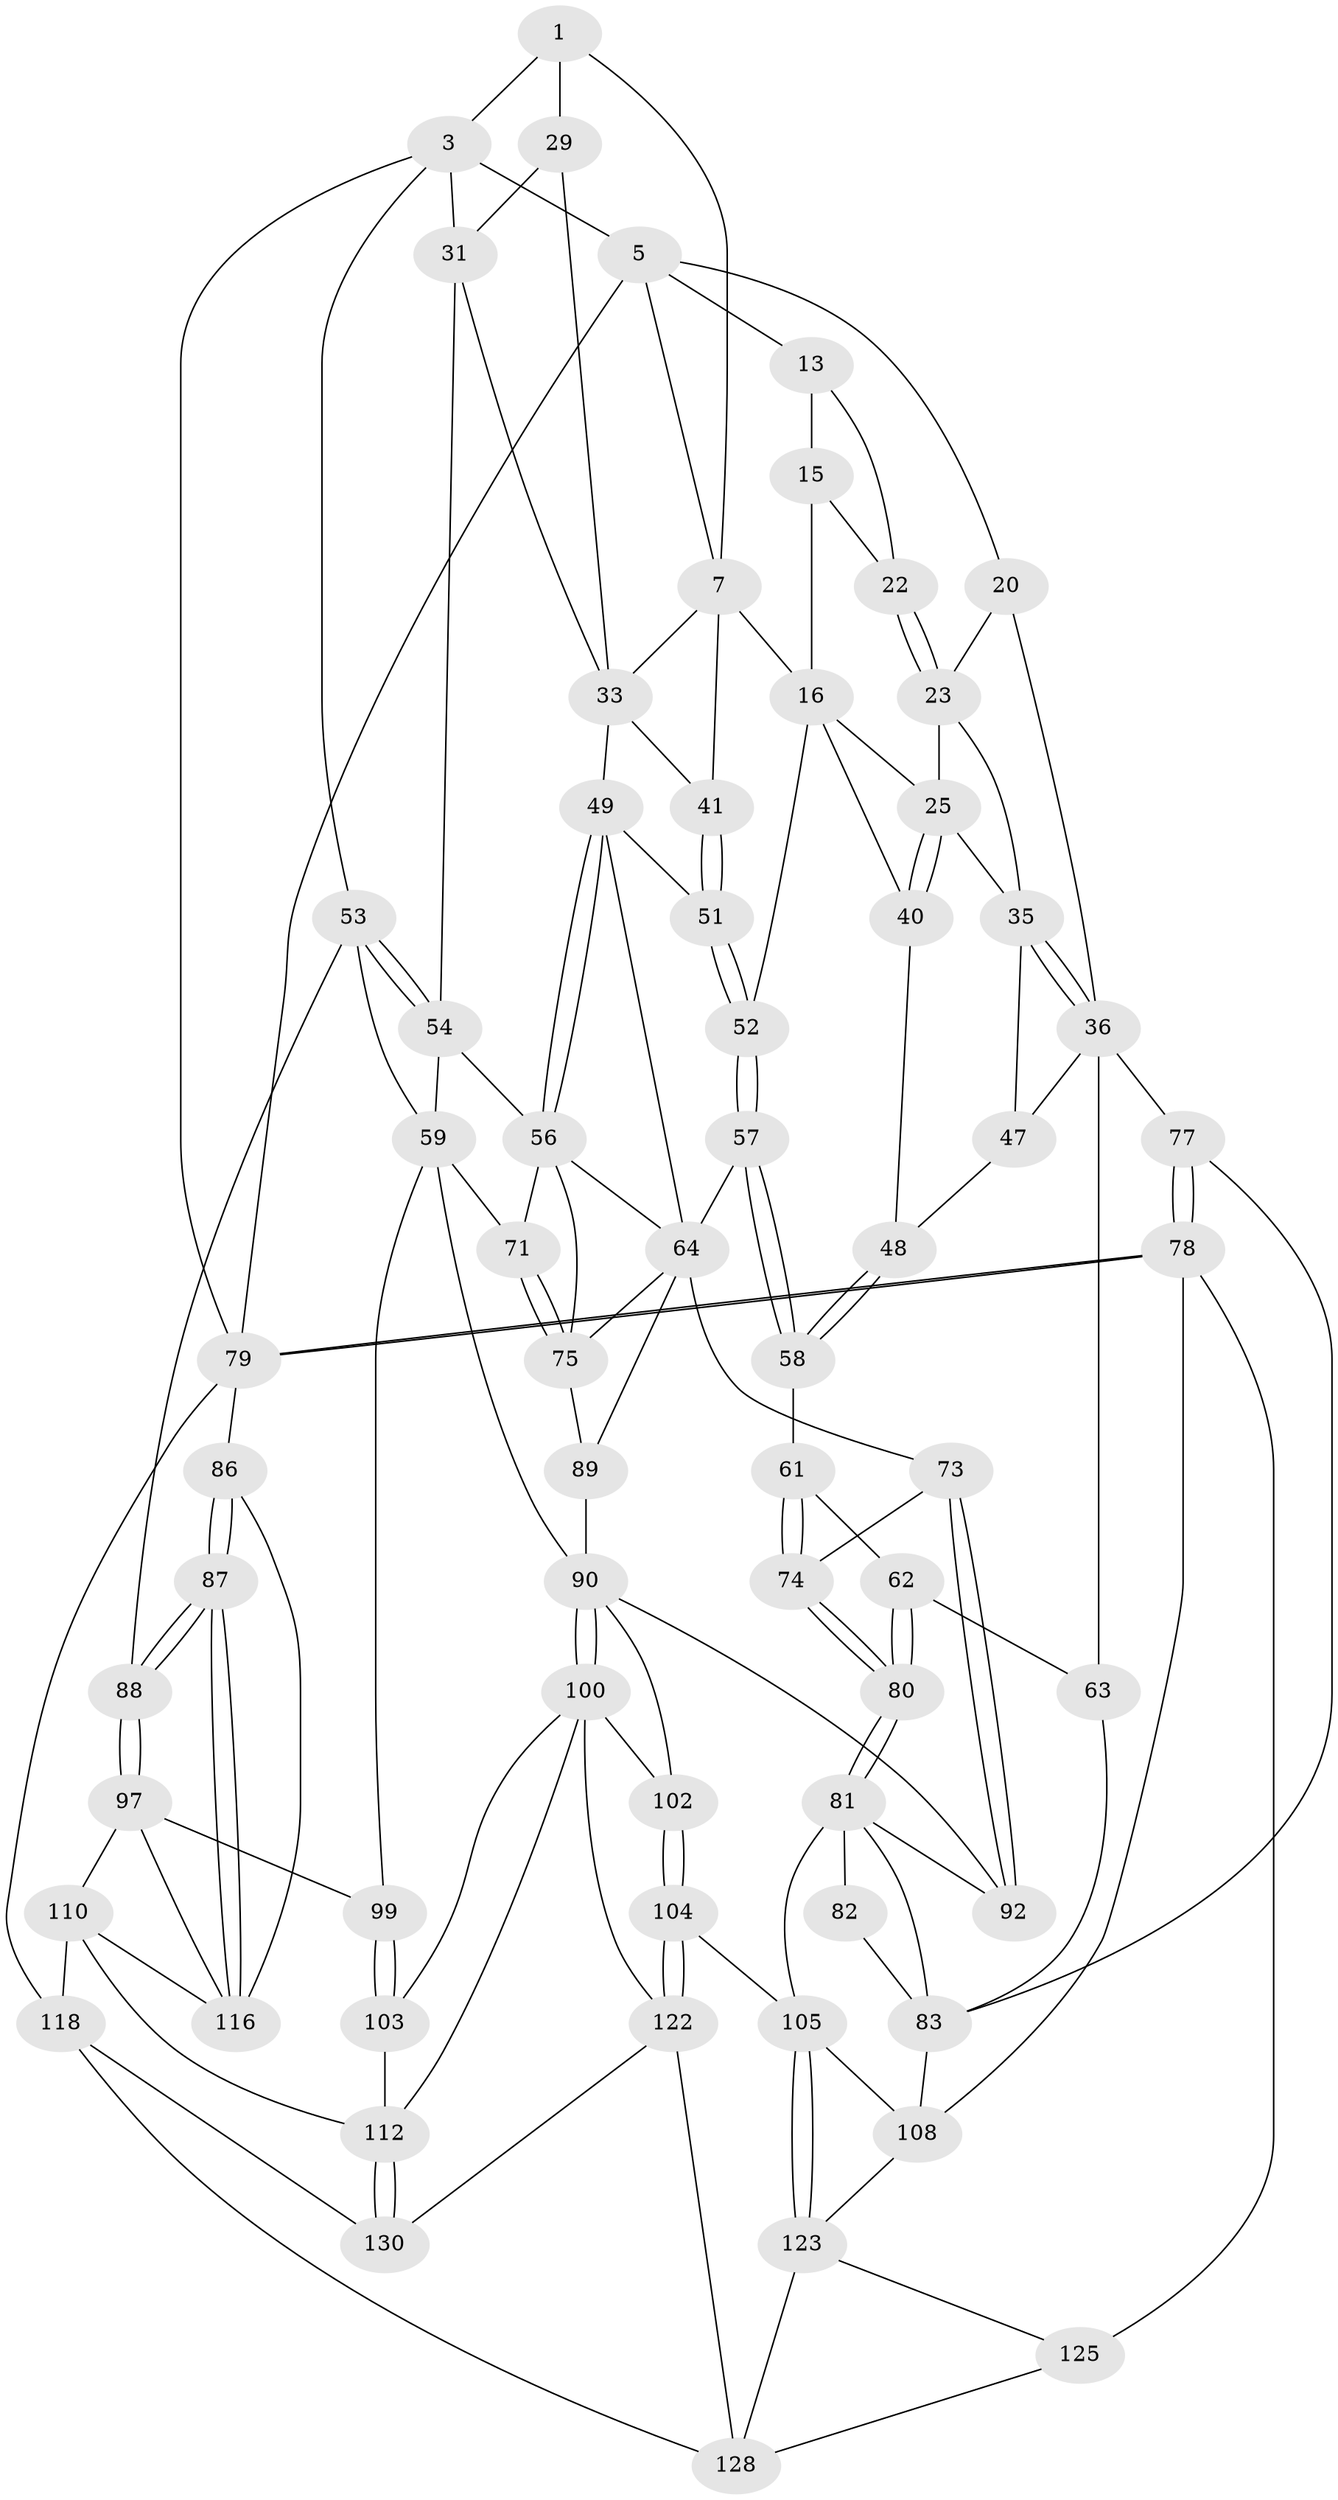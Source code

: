 // original degree distribution, {3: 0.029850746268656716, 4: 0.23134328358208955, 5: 0.4925373134328358, 6: 0.2462686567164179}
// Generated by graph-tools (version 1.1) at 2025/17/03/09/25 04:17:17]
// undirected, 67 vertices, 152 edges
graph export_dot {
graph [start="1"]
  node [color=gray90,style=filled];
  1 [pos="+0.7376254016041814+0.0376480238272308",super="+6+2"];
  3 [pos="+1+0",super="+4+30"];
  5 [pos="+0.6064474141237586+0",super="+10"];
  7 [pos="+0.6609534627260443+0.1560423730425601",super="+8"];
  13 [pos="+0.11459062357875423+0.07473318755325764",super="+14"];
  15 [pos="+0.271570880330477+0",super="+18"];
  16 [pos="+0.4689808094844264+0.020035540493727452",super="+17+28"];
  20 [pos="+0+0.17516159582385524",super="+21"];
  22 [pos="+0.17388214517104847+0.10683854704675483"];
  23 [pos="+0.16917174481954136+0.1975447203356779",super="+24"];
  25 [pos="+0.3119825441872889+0.19456946328616398",super="+26"];
  29 [pos="+0.8840342053687559+0.07184066928971704",super="+32"];
  31 [pos="+0.8894615586011825+0.25476770084175376",super="+43"];
  33 [pos="+0.7310143970755226+0.24086760452259304",super="+34+44"];
  35 [pos="+0.081171999070149+0.18079763096611123",super="+38"];
  36 [pos="+0+0.18239170410318783",super="+45"];
  40 [pos="+0.3488075237872069+0.2519641766013337",super="+42"];
  41 [pos="+0.5688787383174858+0.28230789781266064"];
  47 [pos="+0.005005607483178145+0.3050072861924182"];
  48 [pos="+0.20382635972326266+0.37784552632758023"];
  49 [pos="+0.7450673404920584+0.3311863445101124",super="+50"];
  51 [pos="+0.5898633696763977+0.38994167939739904"];
  52 [pos="+0.40690649933871786+0.45699651693622456"];
  53 [pos="+1+0.3864934296740156",super="+60"];
  54 [pos="+0.8691088583263791+0.3106589356394365",super="+55"];
  56 [pos="+0.7949753805110531+0.4408125777541192",super="+67"];
  57 [pos="+0.4040249689260088+0.4618352879835963"];
  58 [pos="+0.2049192997010458+0.38679120237642856"];
  59 [pos="+1+0.5037415131340784",super="+69"];
  61 [pos="+0.18461626605514306+0.4181129248192145"];
  62 [pos="+0.09494150512505382+0.4716431552579859"];
  63 [pos="+0.0732346239201556+0.4717506535825713"];
  64 [pos="+0.6211862990852504+0.42594166980975323",super="+65"];
  71 [pos="+0.7812059620687888+0.6006559092931851"];
  73 [pos="+0.2950904461226448+0.6024401420151011"];
  74 [pos="+0.25081069060469685+0.5937031697717012"];
  75 [pos="+0.5909609854264816+0.575661401697519",super="+76"];
  77 [pos="+0+0.7069233261020262"];
  78 [pos="+0+1",super="+109"];
  79 [pos="+0+1",super="+85"];
  80 [pos="+0.16177593266187568+0.622028577699094"];
  81 [pos="+0.14116572245583237+0.6457122101523477",super="+93"];
  82 [pos="+0.12909184528647405+0.6543441783624074"];
  83 [pos="+0.06214713757337253+0.6909947601767447",super="+84+107"];
  86 [pos="+1+1"];
  87 [pos="+1+0.8566640219812885"];
  88 [pos="+1+0.7284236535298588"];
  89 [pos="+0.5102226881676214+0.6449025145732105"];
  90 [pos="+0.5880691555068994+0.7040281105029959",super="+91"];
  92 [pos="+0.3050847282576987+0.6596645357526801"];
  97 [pos="+0.9886797892698342+0.7545042262721597",super="+98+114"];
  99 [pos="+0.809175600338383+0.6445881109162738"];
  100 [pos="+0.6113436834235902+0.7858032516042329",super="+101"];
  102 [pos="+0.41875713075439847+0.8045372101023583"];
  103 [pos="+0.6744531267987135+0.8303098603129603"];
  104 [pos="+0.3651415800131882+0.8413748636016015"];
  105 [pos="+0.3157103914046512+0.8608138431366024",super="+106"];
  108 [pos="+0.1041029046050335+0.8658765213336842",super="+120"];
  110 [pos="+0.8506566834923536+0.7656356984834741",super="+115+111"];
  112 [pos="+0.7017740933777624+0.8799093772885568",super="+113"];
  116 [pos="+0.983891604182617+0.8562798509927168",super="+119"];
  118 [pos="+0.8771567405643921+0.9342487784583307",super="+131"];
  122 [pos="+0.5461246710804033+1",super="+127"];
  123 [pos="+0.3111389703485864+0.9375337053225392",super="+124"];
  125 [pos="+0.18539877721916515+0.9671386460033894",super="+134"];
  128 [pos="+0.538264338141529+1",super="+129"];
  130 [pos="+0.6992155963116432+0.9017999255632672"];
  1 -- 29 [weight=2];
  1 -- 7;
  1 -- 3;
  3 -- 5 [weight=2];
  3 -- 53;
  3 -- 31;
  3 -- 79;
  5 -- 20;
  5 -- 7;
  5 -- 13;
  5 -- 79;
  7 -- 33;
  7 -- 16 [weight=2];
  7 -- 41;
  13 -- 22;
  13 -- 15;
  15 -- 16;
  15 -- 22;
  16 -- 25;
  16 -- 40;
  16 -- 52;
  20 -- 36;
  20 -- 23;
  22 -- 23;
  22 -- 23;
  23 -- 25;
  23 -- 35;
  25 -- 40 [weight=2];
  25 -- 40;
  25 -- 35;
  29 -- 33;
  29 -- 31;
  31 -- 54;
  31 -- 33;
  33 -- 41;
  33 -- 49;
  35 -- 36;
  35 -- 36;
  35 -- 47;
  36 -- 47;
  36 -- 77;
  36 -- 63;
  40 -- 48;
  41 -- 51;
  41 -- 51;
  47 -- 48;
  48 -- 58;
  48 -- 58;
  49 -- 56;
  49 -- 56;
  49 -- 64;
  49 -- 51;
  51 -- 52;
  51 -- 52;
  52 -- 57;
  52 -- 57;
  53 -- 54;
  53 -- 54;
  53 -- 88;
  53 -- 59;
  54 -- 56;
  54 -- 59;
  56 -- 75;
  56 -- 64;
  56 -- 71;
  57 -- 58;
  57 -- 58;
  57 -- 64;
  58 -- 61;
  59 -- 99;
  59 -- 90;
  59 -- 71;
  61 -- 62;
  61 -- 74;
  61 -- 74;
  62 -- 63;
  62 -- 80;
  62 -- 80;
  63 -- 83;
  64 -- 73;
  64 -- 89;
  64 -- 75;
  71 -- 75;
  71 -- 75;
  73 -- 74;
  73 -- 92;
  73 -- 92;
  74 -- 80;
  74 -- 80;
  75 -- 89;
  77 -- 78;
  77 -- 78;
  77 -- 83;
  78 -- 79 [weight=2];
  78 -- 79;
  78 -- 108;
  78 -- 125 [weight=2];
  79 -- 86;
  79 -- 118;
  80 -- 81;
  80 -- 81;
  81 -- 82 [weight=2];
  81 -- 83;
  81 -- 105;
  81 -- 92;
  82 -- 83;
  83 -- 108;
  86 -- 87;
  86 -- 87;
  86 -- 116;
  87 -- 88;
  87 -- 88;
  87 -- 116;
  87 -- 116;
  88 -- 97;
  88 -- 97;
  89 -- 90;
  90 -- 100;
  90 -- 100;
  90 -- 92;
  90 -- 102;
  97 -- 99;
  97 -- 110 [weight=2];
  97 -- 116;
  99 -- 103;
  99 -- 103;
  100 -- 103;
  100 -- 122;
  100 -- 102;
  100 -- 112;
  102 -- 104;
  102 -- 104;
  103 -- 112;
  104 -- 105;
  104 -- 122;
  104 -- 122;
  105 -- 123;
  105 -- 123;
  105 -- 108;
  108 -- 123;
  110 -- 118 [weight=2];
  110 -- 112;
  110 -- 116;
  112 -- 130;
  112 -- 130;
  118 -- 128;
  118 -- 130;
  122 -- 128;
  122 -- 130;
  123 -- 128;
  123 -- 125;
  125 -- 128;
}

